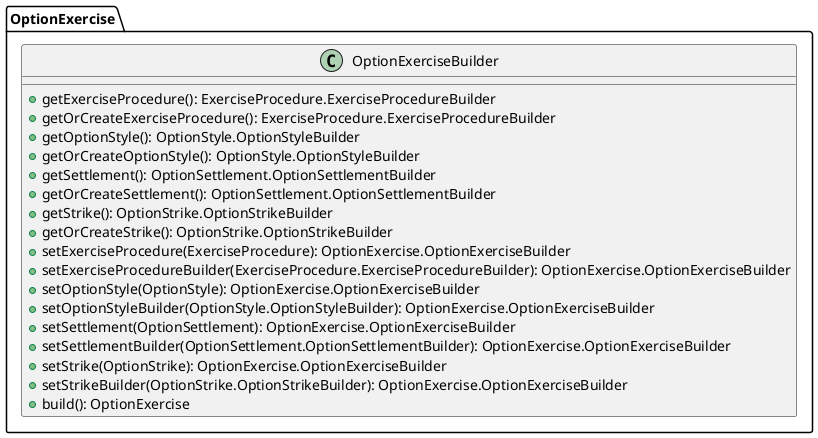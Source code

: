 @startuml

    class OptionExercise.OptionExerciseBuilder [[OptionExercise.OptionExerciseBuilder.html]] {
        +getExerciseProcedure(): ExerciseProcedure.ExerciseProcedureBuilder
        +getOrCreateExerciseProcedure(): ExerciseProcedure.ExerciseProcedureBuilder
        +getOptionStyle(): OptionStyle.OptionStyleBuilder
        +getOrCreateOptionStyle(): OptionStyle.OptionStyleBuilder
        +getSettlement(): OptionSettlement.OptionSettlementBuilder
        +getOrCreateSettlement(): OptionSettlement.OptionSettlementBuilder
        +getStrike(): OptionStrike.OptionStrikeBuilder
        +getOrCreateStrike(): OptionStrike.OptionStrikeBuilder
        +setExerciseProcedure(ExerciseProcedure): OptionExercise.OptionExerciseBuilder
        +setExerciseProcedureBuilder(ExerciseProcedure.ExerciseProcedureBuilder): OptionExercise.OptionExerciseBuilder
        +setOptionStyle(OptionStyle): OptionExercise.OptionExerciseBuilder
        +setOptionStyleBuilder(OptionStyle.OptionStyleBuilder): OptionExercise.OptionExerciseBuilder
        +setSettlement(OptionSettlement): OptionExercise.OptionExerciseBuilder
        +setSettlementBuilder(OptionSettlement.OptionSettlementBuilder): OptionExercise.OptionExerciseBuilder
        +setStrike(OptionStrike): OptionExercise.OptionExerciseBuilder
        +setStrikeBuilder(OptionStrike.OptionStrikeBuilder): OptionExercise.OptionExerciseBuilder
        +build(): OptionExercise
    }

@enduml
